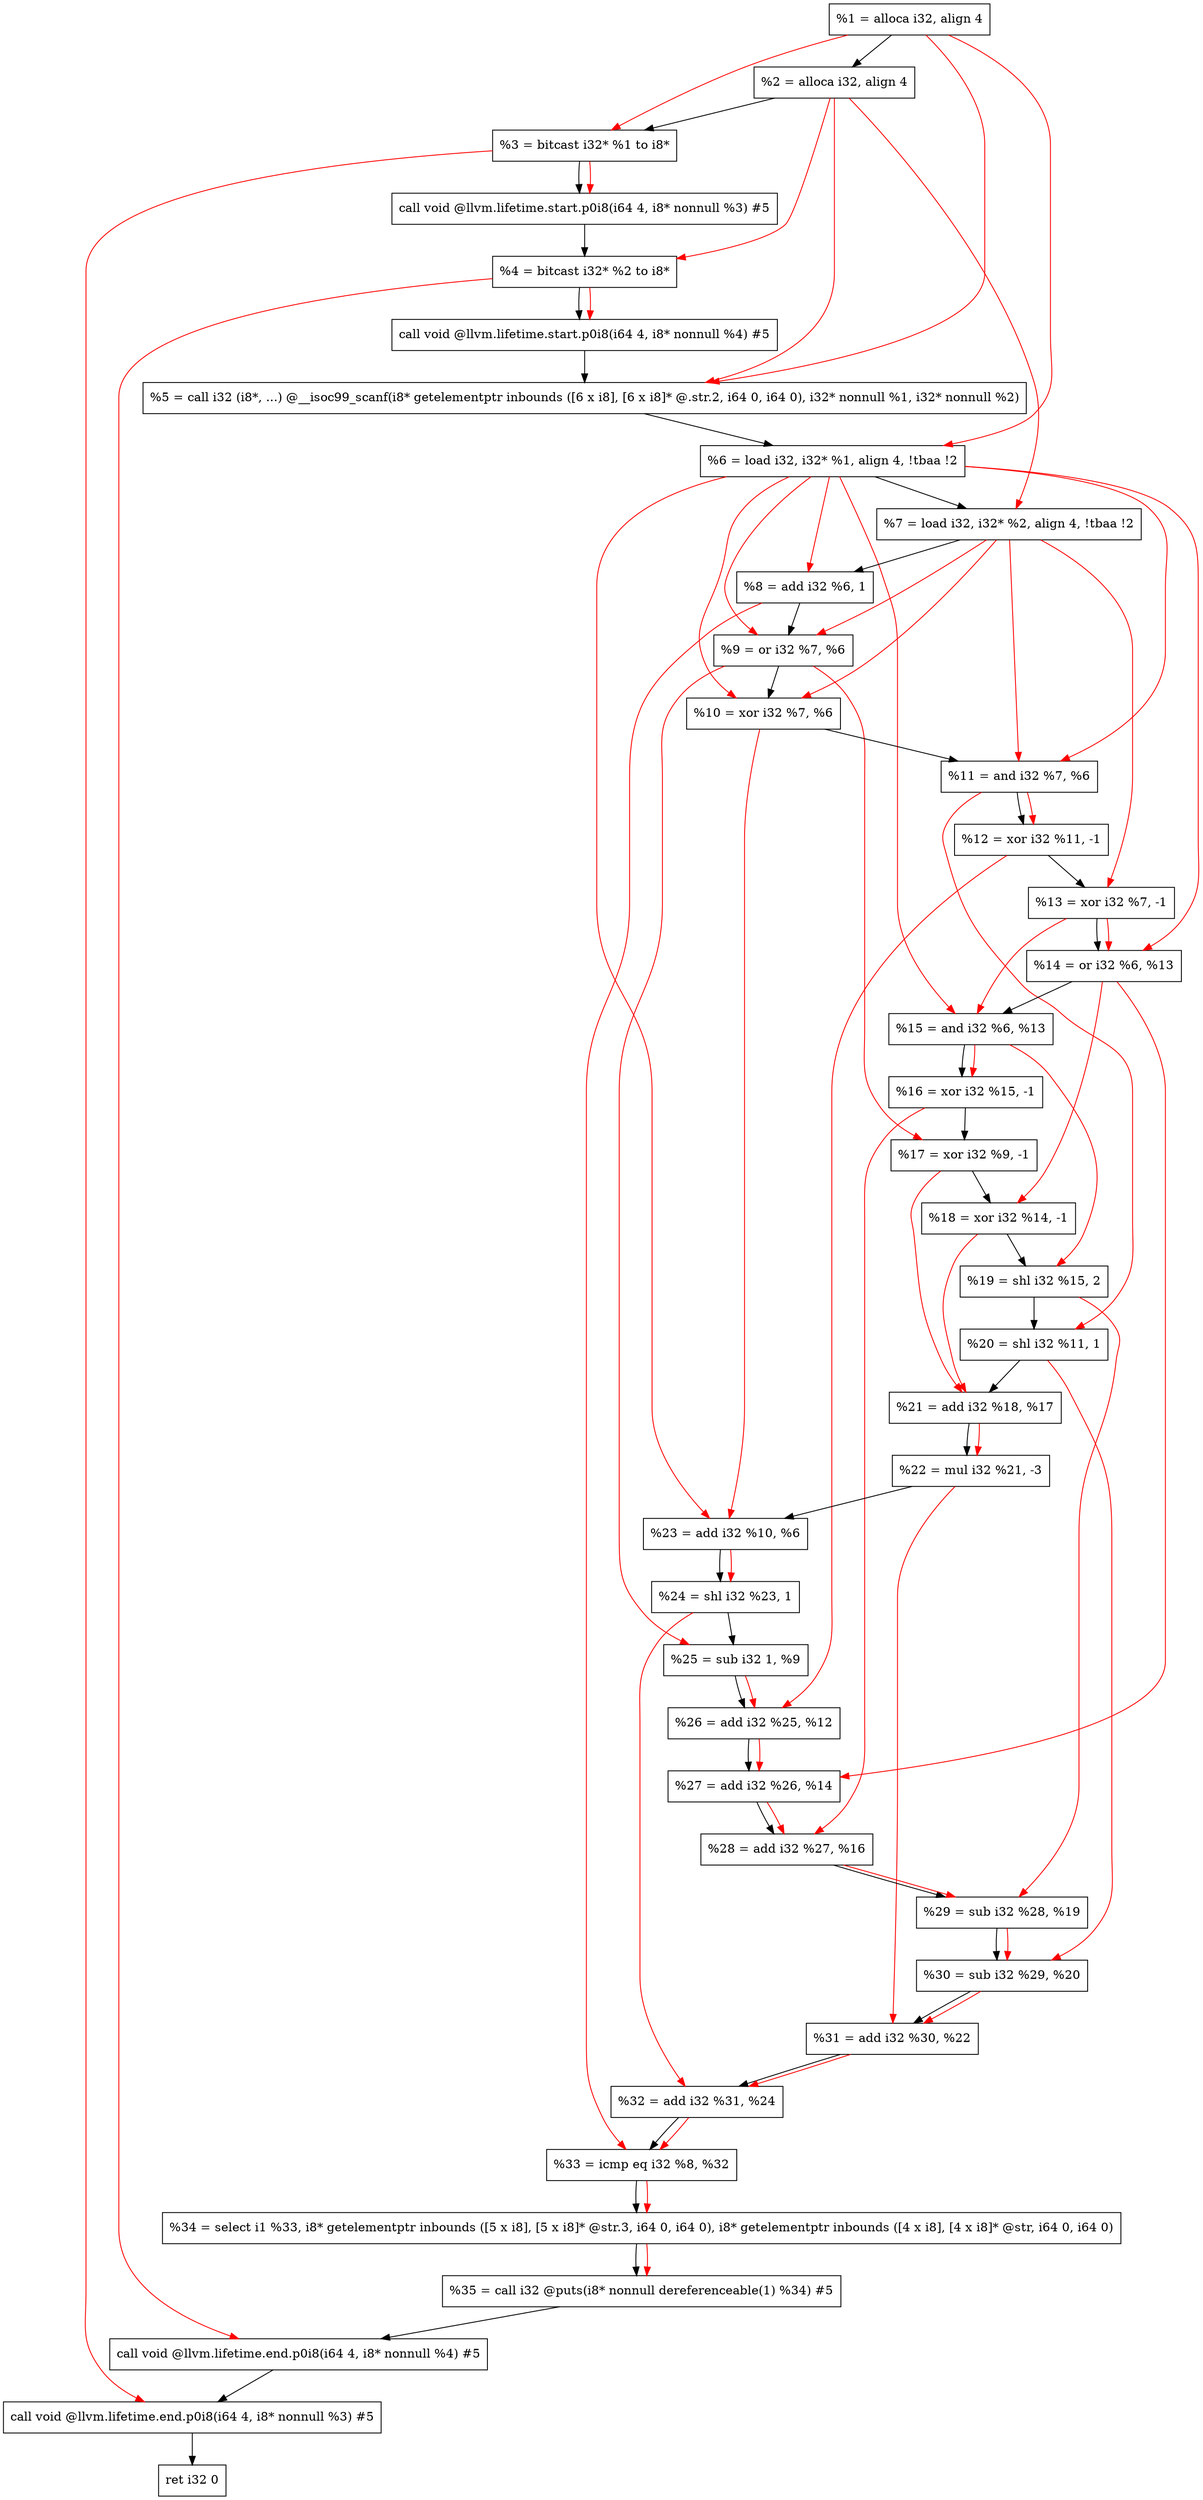 digraph "DFG for'main' function" {
	Node0xfbbe38[shape=record, label="  %1 = alloca i32, align 4"];
	Node0xfbbeb8[shape=record, label="  %2 = alloca i32, align 4"];
	Node0xfbbf48[shape=record, label="  %3 = bitcast i32* %1 to i8*"];
	Node0xfbc3a8[shape=record, label="  call void @llvm.lifetime.start.p0i8(i64 4, i8* nonnull %3) #5"];
	Node0xfbc488[shape=record, label="  %4 = bitcast i32* %2 to i8*"];
	Node0xfbc5a8[shape=record, label="  call void @llvm.lifetime.start.p0i8(i64 4, i8* nonnull %4) #5"];
	Node0xfbc7e0[shape=record, label="  %5 = call i32 (i8*, ...) @__isoc99_scanf(i8* getelementptr inbounds ([6 x i8], [6 x i8]* @.str.2, i64 0, i64 0), i32* nonnull %1, i32* nonnull %2)"];
	Node0xfbc898[shape=record, label="  %6 = load i32, i32* %1, align 4, !tbaa !2"];
	Node0xfbd808[shape=record, label="  %7 = load i32, i32* %2, align 4, !tbaa !2"];
	Node0xfbde90[shape=record, label="  %8 = add i32 %6, 1"];
	Node0xfbdf00[shape=record, label="  %9 = or i32 %7, %6"];
	Node0xfbdf70[shape=record, label="  %10 = xor i32 %7, %6"];
	Node0xfbdfe0[shape=record, label="  %11 = and i32 %7, %6"];
	Node0xfbe050[shape=record, label="  %12 = xor i32 %11, -1"];
	Node0xfbe0c0[shape=record, label="  %13 = xor i32 %7, -1"];
	Node0xfbe130[shape=record, label="  %14 = or i32 %6, %13"];
	Node0xfbe1a0[shape=record, label="  %15 = and i32 %6, %13"];
	Node0xfbe210[shape=record, label="  %16 = xor i32 %15, -1"];
	Node0xfbe280[shape=record, label="  %17 = xor i32 %9, -1"];
	Node0xfbe2f0[shape=record, label="  %18 = xor i32 %14, -1"];
	Node0xfbe360[shape=record, label="  %19 = shl i32 %15, 2"];
	Node0xfbe3d0[shape=record, label="  %20 = shl i32 %11, 1"];
	Node0xfbe440[shape=record, label="  %21 = add i32 %18, %17"];
	Node0xfbe4b0[shape=record, label="  %22 = mul i32 %21, -3"];
	Node0xfbe520[shape=record, label="  %23 = add i32 %10, %6"];
	Node0xfbe590[shape=record, label="  %24 = shl i32 %23, 1"];
	Node0xfbe600[shape=record, label="  %25 = sub i32 1, %9"];
	Node0xfbe670[shape=record, label="  %26 = add i32 %25, %12"];
	Node0xfbe6e0[shape=record, label="  %27 = add i32 %26, %14"];
	Node0xfbe750[shape=record, label="  %28 = add i32 %27, %16"];
	Node0xfbe7c0[shape=record, label="  %29 = sub i32 %28, %19"];
	Node0xfbe830[shape=record, label="  %30 = sub i32 %29, %20"];
	Node0xfbe8a0[shape=record, label="  %31 = add i32 %30, %22"];
	Node0xfbe910[shape=record, label="  %32 = add i32 %31, %24"];
	Node0xfbeb90[shape=record, label="  %33 = icmp eq i32 %8, %32"];
	Node0xf5c9d8[shape=record, label="  %34 = select i1 %33, i8* getelementptr inbounds ([5 x i8], [5 x i8]* @str.3, i64 0, i64 0), i8* getelementptr inbounds ([4 x i8], [4 x i8]* @str, i64 0, i64 0)"];
	Node0xfbec20[shape=record, label="  %35 = call i32 @puts(i8* nonnull dereferenceable(1) %34) #5"];
	Node0xfbee78[shape=record, label="  call void @llvm.lifetime.end.p0i8(i64 4, i8* nonnull %4) #5"];
	Node0xfbefd8[shape=record, label="  call void @llvm.lifetime.end.p0i8(i64 4, i8* nonnull %3) #5"];
	Node0xfbf098[shape=record, label="  ret i32 0"];
	Node0xfbbe38 -> Node0xfbbeb8;
	Node0xfbbeb8 -> Node0xfbbf48;
	Node0xfbbf48 -> Node0xfbc3a8;
	Node0xfbc3a8 -> Node0xfbc488;
	Node0xfbc488 -> Node0xfbc5a8;
	Node0xfbc5a8 -> Node0xfbc7e0;
	Node0xfbc7e0 -> Node0xfbc898;
	Node0xfbc898 -> Node0xfbd808;
	Node0xfbd808 -> Node0xfbde90;
	Node0xfbde90 -> Node0xfbdf00;
	Node0xfbdf00 -> Node0xfbdf70;
	Node0xfbdf70 -> Node0xfbdfe0;
	Node0xfbdfe0 -> Node0xfbe050;
	Node0xfbe050 -> Node0xfbe0c0;
	Node0xfbe0c0 -> Node0xfbe130;
	Node0xfbe130 -> Node0xfbe1a0;
	Node0xfbe1a0 -> Node0xfbe210;
	Node0xfbe210 -> Node0xfbe280;
	Node0xfbe280 -> Node0xfbe2f0;
	Node0xfbe2f0 -> Node0xfbe360;
	Node0xfbe360 -> Node0xfbe3d0;
	Node0xfbe3d0 -> Node0xfbe440;
	Node0xfbe440 -> Node0xfbe4b0;
	Node0xfbe4b0 -> Node0xfbe520;
	Node0xfbe520 -> Node0xfbe590;
	Node0xfbe590 -> Node0xfbe600;
	Node0xfbe600 -> Node0xfbe670;
	Node0xfbe670 -> Node0xfbe6e0;
	Node0xfbe6e0 -> Node0xfbe750;
	Node0xfbe750 -> Node0xfbe7c0;
	Node0xfbe7c0 -> Node0xfbe830;
	Node0xfbe830 -> Node0xfbe8a0;
	Node0xfbe8a0 -> Node0xfbe910;
	Node0xfbe910 -> Node0xfbeb90;
	Node0xfbeb90 -> Node0xf5c9d8;
	Node0xf5c9d8 -> Node0xfbec20;
	Node0xfbec20 -> Node0xfbee78;
	Node0xfbee78 -> Node0xfbefd8;
	Node0xfbefd8 -> Node0xfbf098;
edge [color=red]
	Node0xfbbe38 -> Node0xfbbf48;
	Node0xfbbf48 -> Node0xfbc3a8;
	Node0xfbbeb8 -> Node0xfbc488;
	Node0xfbc488 -> Node0xfbc5a8;
	Node0xfbbe38 -> Node0xfbc7e0;
	Node0xfbbeb8 -> Node0xfbc7e0;
	Node0xfbbe38 -> Node0xfbc898;
	Node0xfbbeb8 -> Node0xfbd808;
	Node0xfbc898 -> Node0xfbde90;
	Node0xfbd808 -> Node0xfbdf00;
	Node0xfbc898 -> Node0xfbdf00;
	Node0xfbd808 -> Node0xfbdf70;
	Node0xfbc898 -> Node0xfbdf70;
	Node0xfbd808 -> Node0xfbdfe0;
	Node0xfbc898 -> Node0xfbdfe0;
	Node0xfbdfe0 -> Node0xfbe050;
	Node0xfbd808 -> Node0xfbe0c0;
	Node0xfbc898 -> Node0xfbe130;
	Node0xfbe0c0 -> Node0xfbe130;
	Node0xfbc898 -> Node0xfbe1a0;
	Node0xfbe0c0 -> Node0xfbe1a0;
	Node0xfbe1a0 -> Node0xfbe210;
	Node0xfbdf00 -> Node0xfbe280;
	Node0xfbe130 -> Node0xfbe2f0;
	Node0xfbe1a0 -> Node0xfbe360;
	Node0xfbdfe0 -> Node0xfbe3d0;
	Node0xfbe2f0 -> Node0xfbe440;
	Node0xfbe280 -> Node0xfbe440;
	Node0xfbe440 -> Node0xfbe4b0;
	Node0xfbdf70 -> Node0xfbe520;
	Node0xfbc898 -> Node0xfbe520;
	Node0xfbe520 -> Node0xfbe590;
	Node0xfbdf00 -> Node0xfbe600;
	Node0xfbe600 -> Node0xfbe670;
	Node0xfbe050 -> Node0xfbe670;
	Node0xfbe670 -> Node0xfbe6e0;
	Node0xfbe130 -> Node0xfbe6e0;
	Node0xfbe6e0 -> Node0xfbe750;
	Node0xfbe210 -> Node0xfbe750;
	Node0xfbe750 -> Node0xfbe7c0;
	Node0xfbe360 -> Node0xfbe7c0;
	Node0xfbe7c0 -> Node0xfbe830;
	Node0xfbe3d0 -> Node0xfbe830;
	Node0xfbe830 -> Node0xfbe8a0;
	Node0xfbe4b0 -> Node0xfbe8a0;
	Node0xfbe8a0 -> Node0xfbe910;
	Node0xfbe590 -> Node0xfbe910;
	Node0xfbde90 -> Node0xfbeb90;
	Node0xfbe910 -> Node0xfbeb90;
	Node0xfbeb90 -> Node0xf5c9d8;
	Node0xf5c9d8 -> Node0xfbec20;
	Node0xfbc488 -> Node0xfbee78;
	Node0xfbbf48 -> Node0xfbefd8;
}
